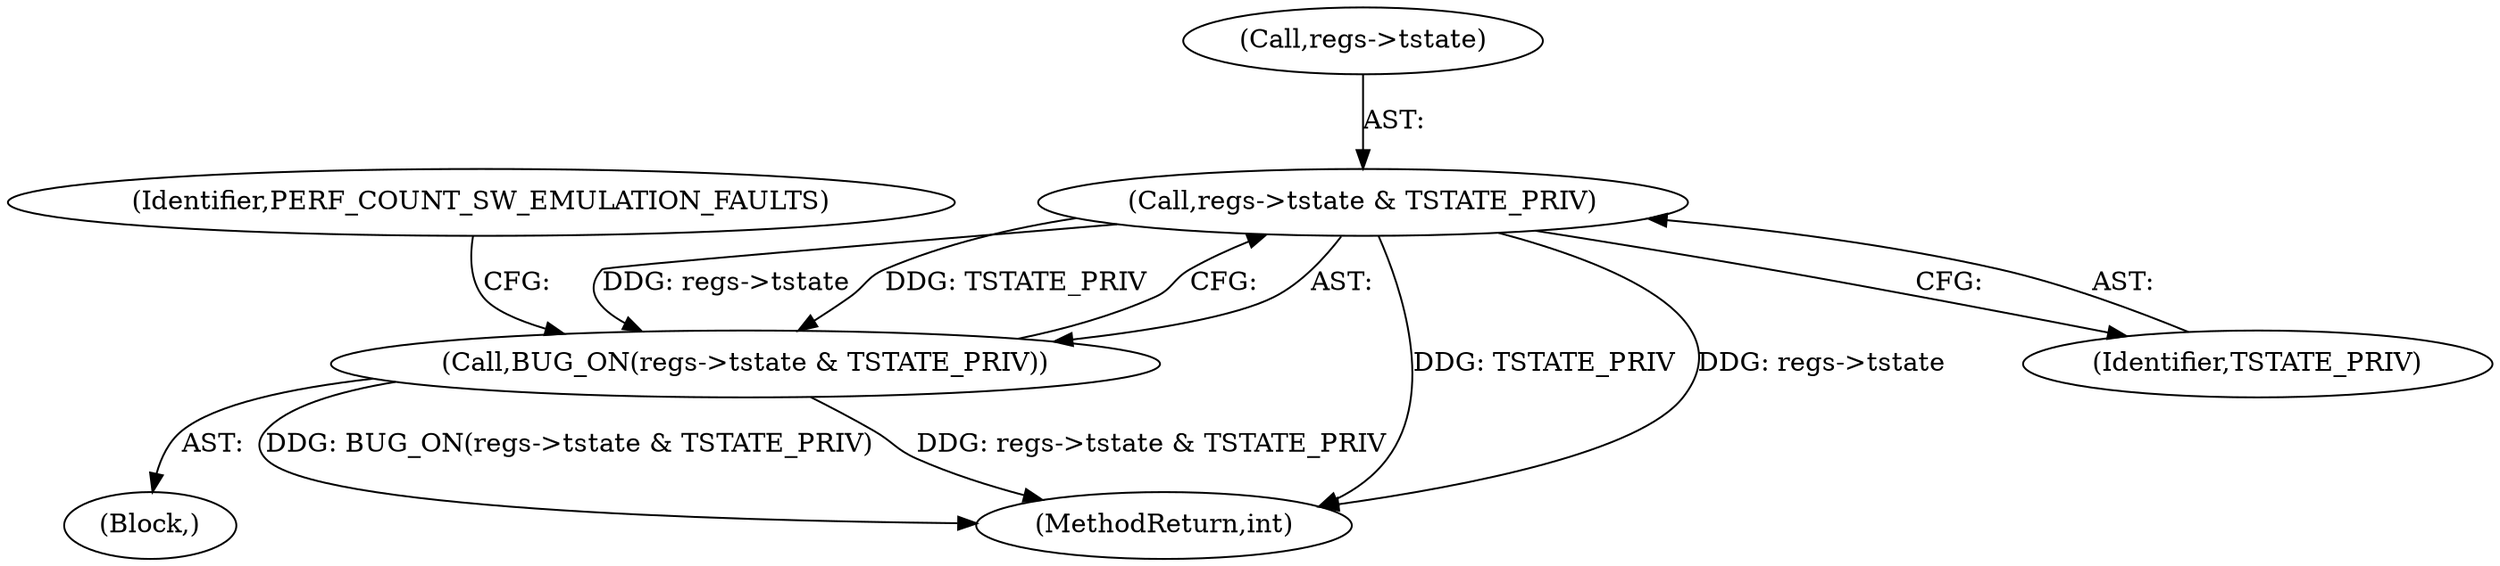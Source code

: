 digraph "0_linux_a8b0ca17b80e92faab46ee7179ba9e99ccb61233_40@pointer" {
"1000119" [label="(Call,regs->tstate & TSTATE_PRIV)"];
"1000118" [label="(Call,BUG_ON(regs->tstate & TSTATE_PRIV))"];
"1000118" [label="(Call,BUG_ON(regs->tstate & TSTATE_PRIV))"];
"1000250" [label="(MethodReturn,int)"];
"1000123" [label="(Identifier,TSTATE_PRIV)"];
"1000110" [label="(Block,)"];
"1000125" [label="(Identifier,PERF_COUNT_SW_EMULATION_FAULTS)"];
"1000119" [label="(Call,regs->tstate & TSTATE_PRIV)"];
"1000120" [label="(Call,regs->tstate)"];
"1000119" -> "1000118"  [label="AST: "];
"1000119" -> "1000123"  [label="CFG: "];
"1000120" -> "1000119"  [label="AST: "];
"1000123" -> "1000119"  [label="AST: "];
"1000118" -> "1000119"  [label="CFG: "];
"1000119" -> "1000250"  [label="DDG: TSTATE_PRIV"];
"1000119" -> "1000250"  [label="DDG: regs->tstate"];
"1000119" -> "1000118"  [label="DDG: regs->tstate"];
"1000119" -> "1000118"  [label="DDG: TSTATE_PRIV"];
"1000118" -> "1000110"  [label="AST: "];
"1000125" -> "1000118"  [label="CFG: "];
"1000118" -> "1000250"  [label="DDG: BUG_ON(regs->tstate & TSTATE_PRIV)"];
"1000118" -> "1000250"  [label="DDG: regs->tstate & TSTATE_PRIV"];
}
